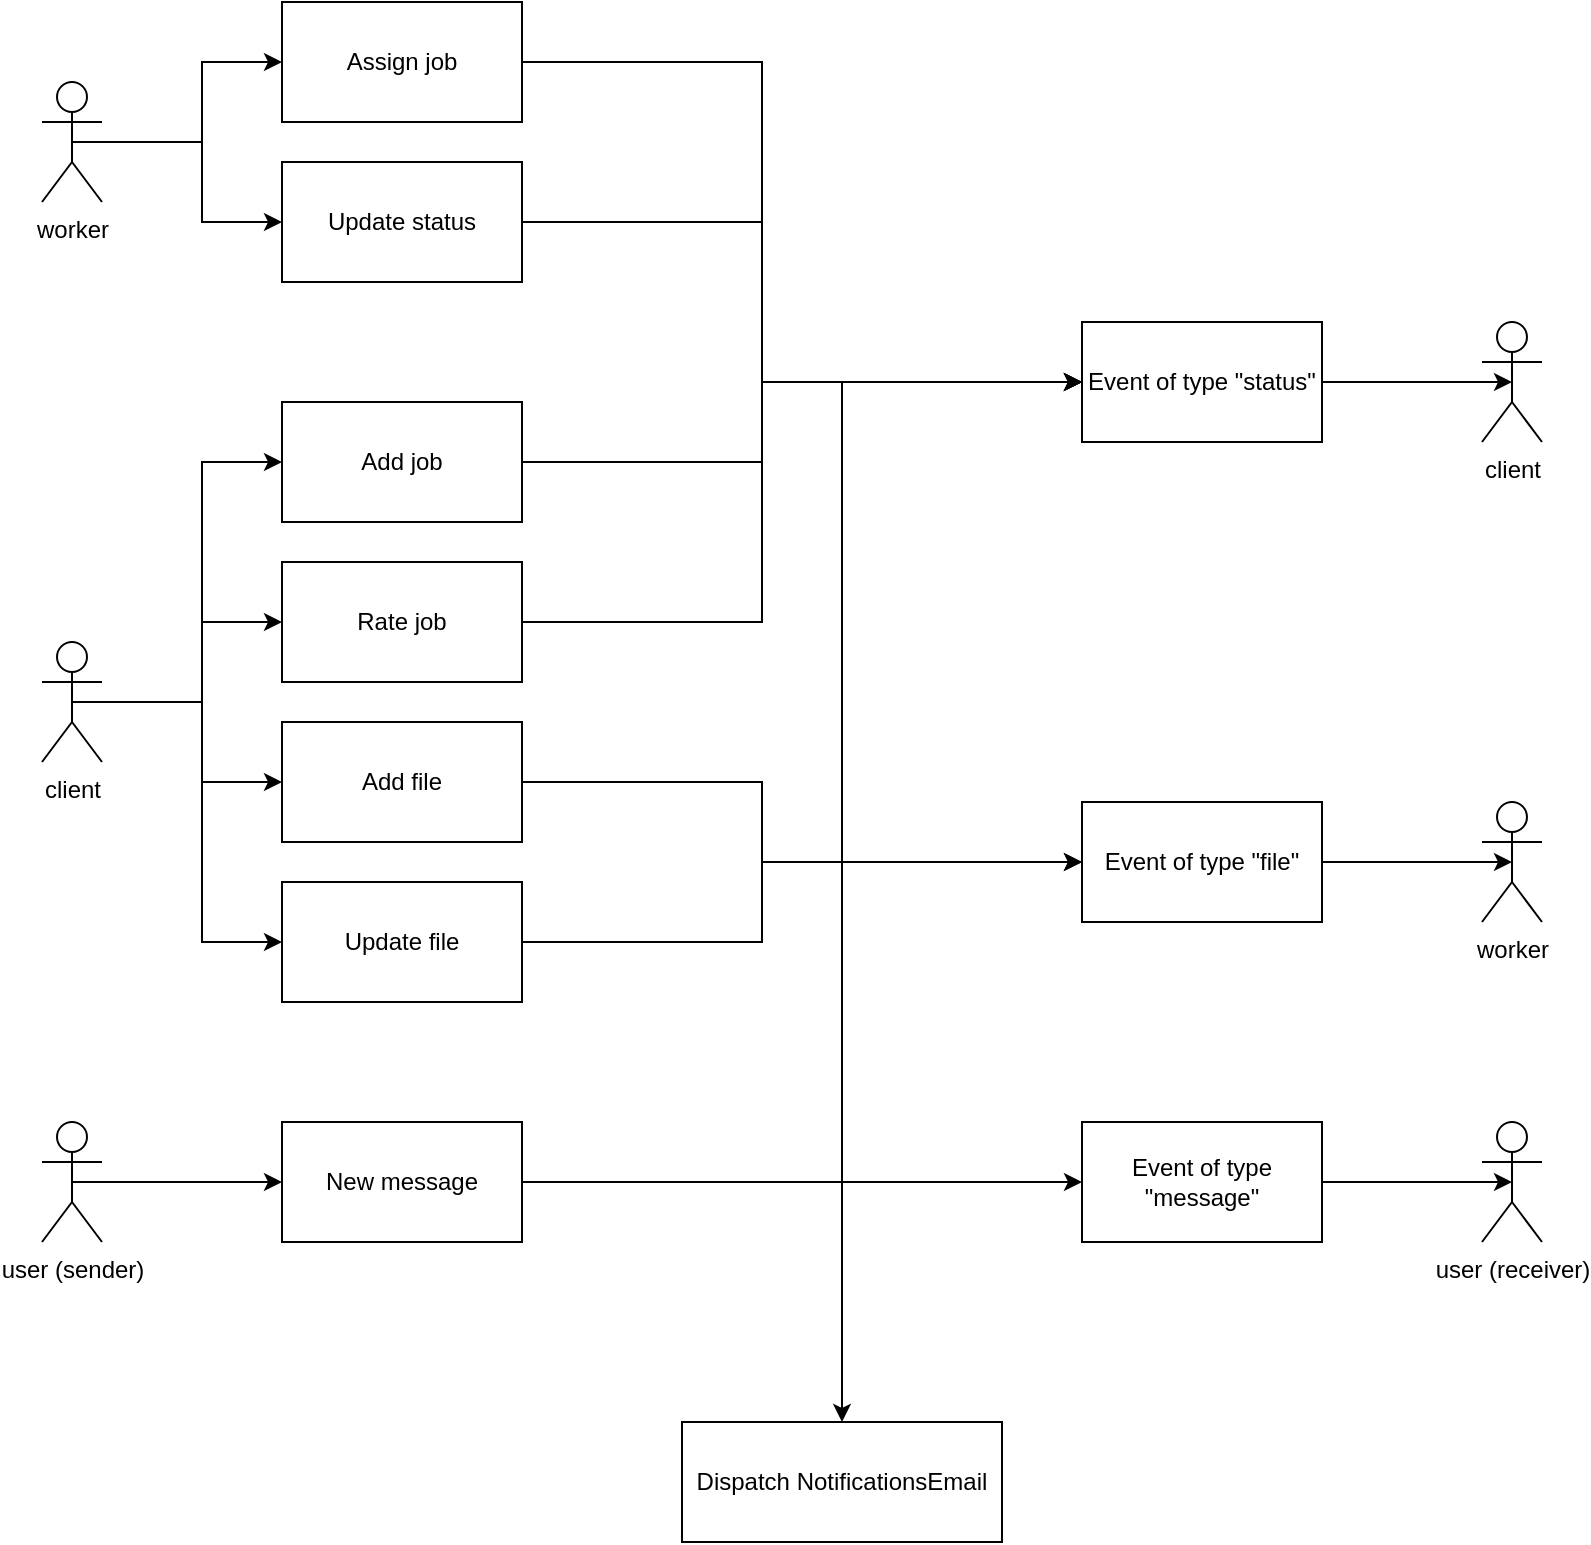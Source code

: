 <mxfile version="18.0.4" type="device"><diagram id="w54Rsd9rIHeh_KloRab-" name="Page-1"><mxGraphModel dx="2062" dy="1217" grid="1" gridSize="10" guides="1" tooltips="1" connect="1" arrows="1" fold="1" page="1" pageScale="1" pageWidth="850" pageHeight="1100" math="0" shadow="0"><root><mxCell id="0"/><mxCell id="1" parent="0"/><mxCell id="j9xGND9SXiZxD50vE05Z-17" style="edgeStyle=orthogonalEdgeStyle;rounded=0;orthogonalLoop=1;jettySize=auto;html=1;exitX=0.5;exitY=0.5;exitDx=0;exitDy=0;exitPerimeter=0;entryX=0;entryY=0.5;entryDx=0;entryDy=0;" parent="1" source="zXY7Ys62ZL8aWyL0C9YG-2" target="j9xGND9SXiZxD50vE05Z-11" edge="1"><mxGeometry relative="1" as="geometry"><Array as="points"><mxPoint x="120" y="80"/><mxPoint x="120" y="120"/></Array></mxGeometry></mxCell><mxCell id="zXY7Ys62ZL8aWyL0C9YG-2" value="worker" style="shape=umlActor;verticalLabelPosition=bottom;verticalAlign=top;html=1;outlineConnect=0;" parent="1" vertex="1"><mxGeometry x="40" y="50" width="30" height="60" as="geometry"/></mxCell><mxCell id="j9xGND9SXiZxD50vE05Z-29" style="edgeStyle=orthogonalEdgeStyle;rounded=0;orthogonalLoop=1;jettySize=auto;html=1;exitX=1;exitY=0.5;exitDx=0;exitDy=0;entryX=0.5;entryY=0.5;entryDx=0;entryDy=0;entryPerimeter=0;" parent="1" source="zXY7Ys62ZL8aWyL0C9YG-8" target="j9xGND9SXiZxD50vE05Z-28" edge="1"><mxGeometry relative="1" as="geometry"/></mxCell><mxCell id="zXY7Ys62ZL8aWyL0C9YG-8" value="Event of type &quot;status&quot;" style="rounded=0;whiteSpace=wrap;html=1;" parent="1" vertex="1"><mxGeometry x="560" y="170" width="120" height="60" as="geometry"/></mxCell><mxCell id="j9xGND9SXiZxD50vE05Z-2" value="Dispatch NotificationsEmail" style="rounded=0;whiteSpace=wrap;html=1;" parent="1" vertex="1"><mxGeometry x="360" y="720" width="160" height="60" as="geometry"/></mxCell><mxCell id="j9xGND9SXiZxD50vE05Z-18" style="edgeStyle=orthogonalEdgeStyle;rounded=0;orthogonalLoop=1;jettySize=auto;html=1;exitX=0.5;exitY=0.5;exitDx=0;exitDy=0;exitPerimeter=0;entryX=0;entryY=0.5;entryDx=0;entryDy=0;" parent="1" source="j9xGND9SXiZxD50vE05Z-3" target="j9xGND9SXiZxD50vE05Z-12" edge="1"><mxGeometry relative="1" as="geometry"><Array as="points"><mxPoint x="120" y="360"/><mxPoint x="120" y="400"/></Array></mxGeometry></mxCell><mxCell id="j9xGND9SXiZxD50vE05Z-3" value="client&lt;br&gt;" style="shape=umlActor;verticalLabelPosition=bottom;verticalAlign=top;html=1;outlineConnect=0;" parent="1" vertex="1"><mxGeometry x="40" y="330" width="30" height="60" as="geometry"/></mxCell><mxCell id="j9xGND9SXiZxD50vE05Z-33" style="edgeStyle=orthogonalEdgeStyle;rounded=0;orthogonalLoop=1;jettySize=auto;html=1;exitX=1;exitY=0.5;exitDx=0;exitDy=0;entryX=0.5;entryY=0.5;entryDx=0;entryDy=0;entryPerimeter=0;" parent="1" source="j9xGND9SXiZxD50vE05Z-6" target="j9xGND9SXiZxD50vE05Z-32" edge="1"><mxGeometry relative="1" as="geometry"/></mxCell><mxCell id="j9xGND9SXiZxD50vE05Z-6" value="Event of type &quot;message&quot;" style="rounded=0;whiteSpace=wrap;html=1;" parent="1" vertex="1"><mxGeometry x="560" y="570" width="120" height="60" as="geometry"/></mxCell><mxCell id="j9xGND9SXiZxD50vE05Z-22" style="edgeStyle=orthogonalEdgeStyle;rounded=0;orthogonalLoop=1;jettySize=auto;html=1;exitX=1;exitY=0.5;exitDx=0;exitDy=0;entryX=0;entryY=0.5;entryDx=0;entryDy=0;" parent="1" source="j9xGND9SXiZxD50vE05Z-11" target="zXY7Ys62ZL8aWyL0C9YG-8" edge="1"><mxGeometry relative="1" as="geometry"><Array as="points"><mxPoint x="400" y="120"/><mxPoint x="400" y="200"/></Array></mxGeometry></mxCell><mxCell id="j9xGND9SXiZxD50vE05Z-11" value="Update status" style="rounded=0;whiteSpace=wrap;html=1;" parent="1" vertex="1"><mxGeometry x="160" y="90" width="120" height="60" as="geometry"/></mxCell><mxCell id="j9xGND9SXiZxD50vE05Z-23" style="edgeStyle=orthogonalEdgeStyle;rounded=0;orthogonalLoop=1;jettySize=auto;html=1;exitX=1;exitY=0.5;exitDx=0;exitDy=0;entryX=0;entryY=0.5;entryDx=0;entryDy=0;" parent="1" source="j9xGND9SXiZxD50vE05Z-12" target="j9xGND9SXiZxD50vE05Z-21" edge="1"><mxGeometry relative="1" as="geometry"><Array as="points"><mxPoint x="400" y="400"/><mxPoint x="400" y="440"/></Array></mxGeometry></mxCell><mxCell id="j9xGND9SXiZxD50vE05Z-12" value="Add file" style="rounded=0;whiteSpace=wrap;html=1;" parent="1" vertex="1"><mxGeometry x="160" y="370" width="120" height="60" as="geometry"/></mxCell><mxCell id="j9xGND9SXiZxD50vE05Z-20" style="edgeStyle=orthogonalEdgeStyle;rounded=0;orthogonalLoop=1;jettySize=auto;html=1;exitX=0.5;exitY=0.5;exitDx=0;exitDy=0;exitPerimeter=0;entryX=0;entryY=0.5;entryDx=0;entryDy=0;" parent="1" source="j9xGND9SXiZxD50vE05Z-13" target="j9xGND9SXiZxD50vE05Z-19" edge="1"><mxGeometry relative="1" as="geometry"/></mxCell><mxCell id="j9xGND9SXiZxD50vE05Z-13" value="user (sender)" style="shape=umlActor;verticalLabelPosition=bottom;verticalAlign=top;html=1;outlineConnect=0;" parent="1" vertex="1"><mxGeometry x="40" y="570" width="30" height="60" as="geometry"/></mxCell><mxCell id="j9xGND9SXiZxD50vE05Z-24" style="edgeStyle=orthogonalEdgeStyle;rounded=0;orthogonalLoop=1;jettySize=auto;html=1;exitX=1;exitY=0.5;exitDx=0;exitDy=0;entryX=0;entryY=0.5;entryDx=0;entryDy=0;" parent="1" source="j9xGND9SXiZxD50vE05Z-19" target="j9xGND9SXiZxD50vE05Z-6" edge="1"><mxGeometry relative="1" as="geometry"/></mxCell><mxCell id="j9xGND9SXiZxD50vE05Z-19" value="New message" style="rounded=0;whiteSpace=wrap;html=1;" parent="1" vertex="1"><mxGeometry x="160" y="570" width="120" height="60" as="geometry"/></mxCell><mxCell id="j9xGND9SXiZxD50vE05Z-31" style="edgeStyle=orthogonalEdgeStyle;rounded=0;orthogonalLoop=1;jettySize=auto;html=1;exitX=1;exitY=0.5;exitDx=0;exitDy=0;entryX=0.5;entryY=0.5;entryDx=0;entryDy=0;entryPerimeter=0;" parent="1" source="j9xGND9SXiZxD50vE05Z-21" target="j9xGND9SXiZxD50vE05Z-30" edge="1"><mxGeometry relative="1" as="geometry"/></mxCell><mxCell id="j9xGND9SXiZxD50vE05Z-21" value="Event of type &quot;file&quot;" style="rounded=0;whiteSpace=wrap;html=1;" parent="1" vertex="1"><mxGeometry x="560" y="410" width="120" height="60" as="geometry"/></mxCell><mxCell id="j9xGND9SXiZxD50vE05Z-28" value="client&lt;br&gt;" style="shape=umlActor;verticalLabelPosition=bottom;verticalAlign=top;html=1;outlineConnect=0;" parent="1" vertex="1"><mxGeometry x="760" y="170" width="30" height="60" as="geometry"/></mxCell><mxCell id="j9xGND9SXiZxD50vE05Z-30" value="worker" style="shape=umlActor;verticalLabelPosition=bottom;verticalAlign=top;html=1;outlineConnect=0;" parent="1" vertex="1"><mxGeometry x="760" y="410" width="30" height="60" as="geometry"/></mxCell><mxCell id="j9xGND9SXiZxD50vE05Z-32" value="user (receiver)" style="shape=umlActor;verticalLabelPosition=bottom;verticalAlign=top;html=1;outlineConnect=0;" parent="1" vertex="1"><mxGeometry x="760" y="570" width="30" height="60" as="geometry"/></mxCell><mxCell id="_GVddoAONV7fu50ydyXD-1" value="Update file" style="rounded=0;whiteSpace=wrap;html=1;" vertex="1" parent="1"><mxGeometry x="160" y="450" width="120" height="60" as="geometry"/></mxCell><mxCell id="_GVddoAONV7fu50ydyXD-2" style="edgeStyle=orthogonalEdgeStyle;rounded=0;orthogonalLoop=1;jettySize=auto;html=1;exitX=0.5;exitY=0.5;exitDx=0;exitDy=0;exitPerimeter=0;entryX=0;entryY=0.5;entryDx=0;entryDy=0;" edge="1" parent="1" source="j9xGND9SXiZxD50vE05Z-3" target="_GVddoAONV7fu50ydyXD-1"><mxGeometry relative="1" as="geometry"><mxPoint x="65" y="530" as="sourcePoint"/><mxPoint x="170" y="470" as="targetPoint"/><Array as="points"><mxPoint x="120" y="360"/><mxPoint x="120" y="480"/></Array></mxGeometry></mxCell><mxCell id="_GVddoAONV7fu50ydyXD-3" value="Add job" style="rounded=0;whiteSpace=wrap;html=1;" vertex="1" parent="1"><mxGeometry x="160" y="210" width="120" height="60" as="geometry"/></mxCell><mxCell id="_GVddoAONV7fu50ydyXD-4" value="" style="endArrow=classic;html=1;rounded=0;entryX=0;entryY=0.5;entryDx=0;entryDy=0;exitX=1;exitY=0.5;exitDx=0;exitDy=0;" edge="1" parent="1" source="_GVddoAONV7fu50ydyXD-3" target="zXY7Ys62ZL8aWyL0C9YG-8"><mxGeometry width="50" height="50" relative="1" as="geometry"><mxPoint x="820" y="440" as="sourcePoint"/><mxPoint x="870" y="390" as="targetPoint"/><Array as="points"><mxPoint x="400" y="240"/><mxPoint x="400" y="200"/></Array></mxGeometry></mxCell><mxCell id="_GVddoAONV7fu50ydyXD-5" value="Assign job" style="rounded=0;whiteSpace=wrap;html=1;" vertex="1" parent="1"><mxGeometry x="160" y="10" width="120" height="60" as="geometry"/></mxCell><mxCell id="_GVddoAONV7fu50ydyXD-6" value="Rate job" style="rounded=0;whiteSpace=wrap;html=1;" vertex="1" parent="1"><mxGeometry x="160" y="290" width="120" height="60" as="geometry"/></mxCell><mxCell id="_GVddoAONV7fu50ydyXD-8" value="" style="endArrow=classic;html=1;rounded=0;entryX=0;entryY=0.5;entryDx=0;entryDy=0;exitX=0.5;exitY=0.5;exitDx=0;exitDy=0;exitPerimeter=0;" edge="1" parent="1" source="j9xGND9SXiZxD50vE05Z-3" target="_GVddoAONV7fu50ydyXD-6"><mxGeometry width="50" height="50" relative="1" as="geometry"><mxPoint x="820" y="440" as="sourcePoint"/><mxPoint x="870" y="390" as="targetPoint"/><Array as="points"><mxPoint x="120" y="360"/><mxPoint x="120" y="320"/></Array></mxGeometry></mxCell><mxCell id="_GVddoAONV7fu50ydyXD-9" value="" style="endArrow=classic;html=1;rounded=0;entryX=0;entryY=0.5;entryDx=0;entryDy=0;" edge="1" parent="1" source="j9xGND9SXiZxD50vE05Z-3" target="_GVddoAONV7fu50ydyXD-3"><mxGeometry width="50" height="50" relative="1" as="geometry"><mxPoint x="65" y="530" as="sourcePoint"/><mxPoint x="170" y="370" as="targetPoint"/><Array as="points"><mxPoint x="120" y="360"/><mxPoint x="120" y="240"/></Array></mxGeometry></mxCell><mxCell id="_GVddoAONV7fu50ydyXD-12" value="" style="endArrow=classic;html=1;rounded=0;entryX=0;entryY=0.5;entryDx=0;entryDy=0;exitX=0.5;exitY=0.5;exitDx=0;exitDy=0;exitPerimeter=0;" edge="1" parent="1" source="zXY7Ys62ZL8aWyL0C9YG-2" target="_GVddoAONV7fu50ydyXD-5"><mxGeometry width="50" height="50" relative="1" as="geometry"><mxPoint x="820" y="440" as="sourcePoint"/><mxPoint x="870" y="390" as="targetPoint"/><Array as="points"><mxPoint x="120" y="80"/><mxPoint x="120" y="40"/></Array></mxGeometry></mxCell><mxCell id="_GVddoAONV7fu50ydyXD-15" value="" style="endArrow=classic;html=1;rounded=0;entryX=0;entryY=0.5;entryDx=0;entryDy=0;exitX=1;exitY=0.5;exitDx=0;exitDy=0;" edge="1" parent="1" source="_GVddoAONV7fu50ydyXD-1" target="j9xGND9SXiZxD50vE05Z-21"><mxGeometry width="50" height="50" relative="1" as="geometry"><mxPoint x="820" y="440" as="sourcePoint"/><mxPoint x="870" y="390" as="targetPoint"/><Array as="points"><mxPoint x="400" y="480"/><mxPoint x="400" y="440"/></Array></mxGeometry></mxCell><mxCell id="_GVddoAONV7fu50ydyXD-16" value="" style="endArrow=classic;html=1;rounded=0;entryX=0;entryY=0.5;entryDx=0;entryDy=0;exitX=1;exitY=0.5;exitDx=0;exitDy=0;" edge="1" parent="1" source="_GVddoAONV7fu50ydyXD-5" target="zXY7Ys62ZL8aWyL0C9YG-8"><mxGeometry width="50" height="50" relative="1" as="geometry"><mxPoint x="820" y="440" as="sourcePoint"/><mxPoint x="870" y="390" as="targetPoint"/><Array as="points"><mxPoint x="400" y="40"/><mxPoint x="400" y="90"/><mxPoint x="400" y="200"/></Array></mxGeometry></mxCell><mxCell id="_GVddoAONV7fu50ydyXD-17" value="" style="endArrow=classic;html=1;rounded=0;entryX=0;entryY=0.5;entryDx=0;entryDy=0;exitX=1;exitY=0.5;exitDx=0;exitDy=0;" edge="1" parent="1" source="_GVddoAONV7fu50ydyXD-6" target="zXY7Ys62ZL8aWyL0C9YG-8"><mxGeometry width="50" height="50" relative="1" as="geometry"><mxPoint x="820" y="440" as="sourcePoint"/><mxPoint x="540" y="230" as="targetPoint"/><Array as="points"><mxPoint x="400" y="320"/><mxPoint x="400" y="200"/></Array></mxGeometry></mxCell><mxCell id="_GVddoAONV7fu50ydyXD-18" value="" style="endArrow=classic;html=1;rounded=0;entryX=0.5;entryY=0;entryDx=0;entryDy=0;" edge="1" parent="1" target="j9xGND9SXiZxD50vE05Z-2"><mxGeometry width="50" height="50" relative="1" as="geometry"><mxPoint x="440" y="200" as="sourcePoint"/><mxPoint x="870" y="390" as="targetPoint"/></mxGeometry></mxCell></root></mxGraphModel></diagram></mxfile>